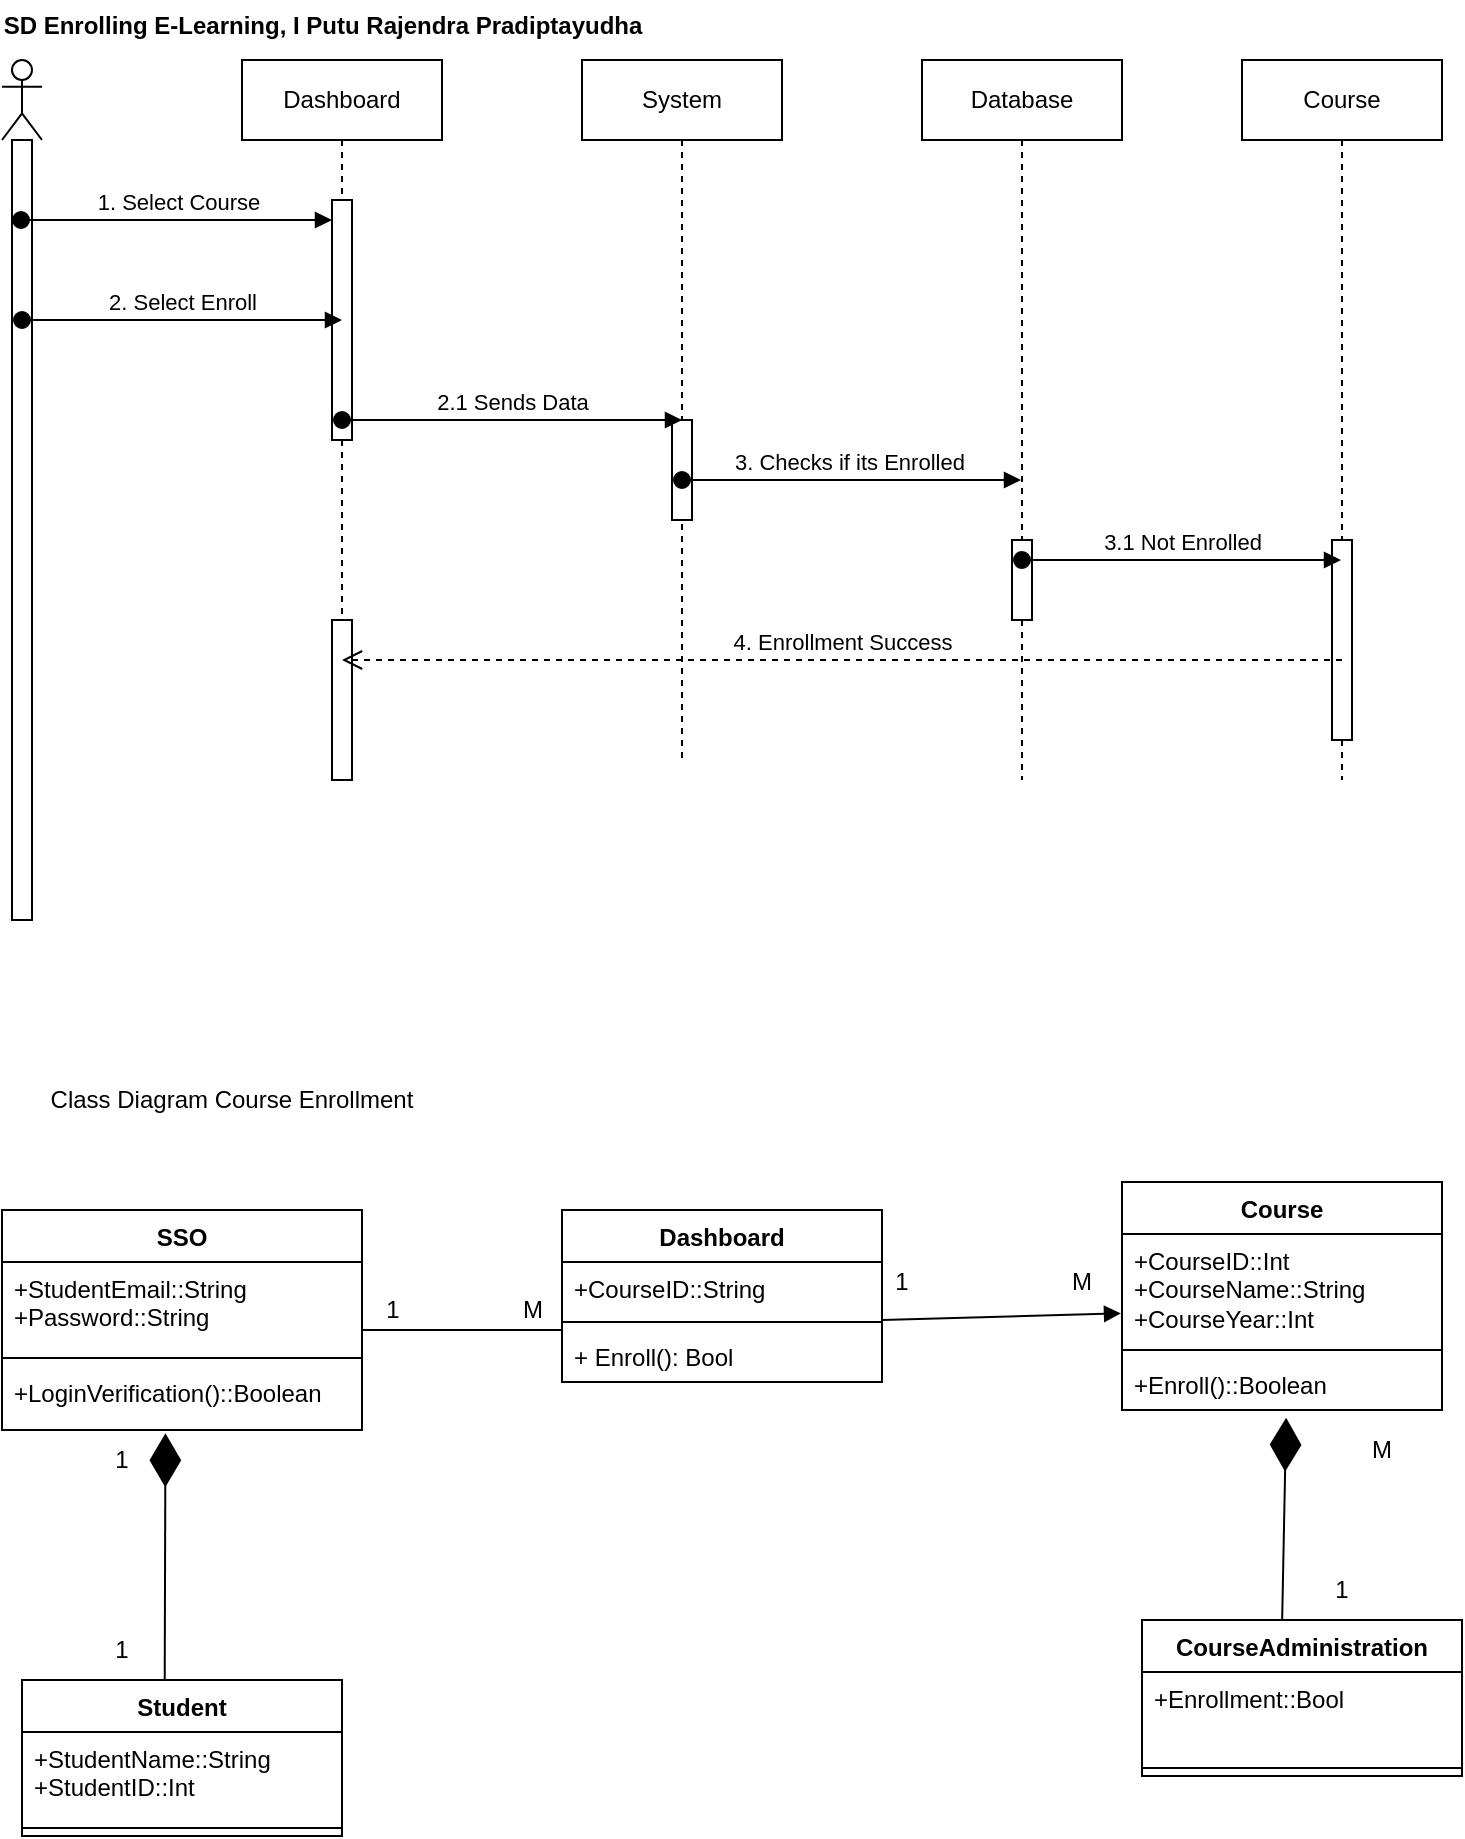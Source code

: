 <mxfile version="24.3.1" type="github">
  <diagram name="Page-1" id="bzlgv5gwnfcriH5inW2E">
    <mxGraphModel dx="1252" dy="507" grid="1" gridSize="10" guides="1" tooltips="1" connect="1" arrows="1" fold="1" page="1" pageScale="1" pageWidth="850" pageHeight="1100" math="0" shadow="0">
      <root>
        <mxCell id="0" />
        <mxCell id="1" parent="0" />
        <mxCell id="t3BQkBW6MMU1b42zqPdZ-1" value="" style="shape=umlLifeline;perimeter=lifelinePerimeter;whiteSpace=wrap;html=1;container=1;dropTarget=0;collapsible=0;recursiveResize=0;outlineConnect=0;portConstraint=eastwest;newEdgeStyle={&quot;curved&quot;:0,&quot;rounded&quot;:0};participant=umlActor;" parent="1" vertex="1">
          <mxGeometry x="20" y="30" width="20" height="430" as="geometry" />
        </mxCell>
        <mxCell id="t3BQkBW6MMU1b42zqPdZ-13" value="" style="html=1;points=[[0,0,0,0,5],[0,1,0,0,-5],[1,0,0,0,5],[1,1,0,0,-5]];perimeter=orthogonalPerimeter;outlineConnect=0;targetShapes=umlLifeline;portConstraint=eastwest;newEdgeStyle={&quot;curved&quot;:0,&quot;rounded&quot;:0};" parent="t3BQkBW6MMU1b42zqPdZ-1" vertex="1">
          <mxGeometry x="5" y="40" width="10" height="390" as="geometry" />
        </mxCell>
        <mxCell id="t3BQkBW6MMU1b42zqPdZ-2" value="Dashboard" style="shape=umlLifeline;perimeter=lifelinePerimeter;whiteSpace=wrap;html=1;container=1;dropTarget=0;collapsible=0;recursiveResize=0;outlineConnect=0;portConstraint=eastwest;newEdgeStyle={&quot;curved&quot;:0,&quot;rounded&quot;:0};" parent="1" vertex="1">
          <mxGeometry x="140" y="30" width="100" height="360" as="geometry" />
        </mxCell>
        <mxCell id="Pjfalv3s2IlQTckndLyj-1" value="" style="html=1;points=[[0,0,0,0,5],[0,1,0,0,-5],[1,0,0,0,5],[1,1,0,0,-5]];perimeter=orthogonalPerimeter;outlineConnect=0;targetShapes=umlLifeline;portConstraint=eastwest;newEdgeStyle={&quot;curved&quot;:0,&quot;rounded&quot;:0};" vertex="1" parent="t3BQkBW6MMU1b42zqPdZ-2">
          <mxGeometry x="45" y="70" width="10" height="120" as="geometry" />
        </mxCell>
        <mxCell id="Pjfalv3s2IlQTckndLyj-10" value="" style="html=1;points=[[0,0,0,0,5],[0,1,0,0,-5],[1,0,0,0,5],[1,1,0,0,-5]];perimeter=orthogonalPerimeter;outlineConnect=0;targetShapes=umlLifeline;portConstraint=eastwest;newEdgeStyle={&quot;curved&quot;:0,&quot;rounded&quot;:0};" vertex="1" parent="t3BQkBW6MMU1b42zqPdZ-2">
          <mxGeometry x="45" y="280" width="10" height="80" as="geometry" />
        </mxCell>
        <mxCell id="t3BQkBW6MMU1b42zqPdZ-3" value="System" style="shape=umlLifeline;perimeter=lifelinePerimeter;whiteSpace=wrap;html=1;container=1;dropTarget=0;collapsible=0;recursiveResize=0;outlineConnect=0;portConstraint=eastwest;newEdgeStyle={&quot;curved&quot;:0,&quot;rounded&quot;:0};" parent="1" vertex="1">
          <mxGeometry x="310" y="30" width="100" height="350" as="geometry" />
        </mxCell>
        <mxCell id="Pjfalv3s2IlQTckndLyj-2" value="" style="html=1;points=[[0,0,0,0,5],[0,1,0,0,-5],[1,0,0,0,5],[1,1,0,0,-5]];perimeter=orthogonalPerimeter;outlineConnect=0;targetShapes=umlLifeline;portConstraint=eastwest;newEdgeStyle={&quot;curved&quot;:0,&quot;rounded&quot;:0};" vertex="1" parent="t3BQkBW6MMU1b42zqPdZ-3">
          <mxGeometry x="45" y="180" width="10" height="50" as="geometry" />
        </mxCell>
        <mxCell id="t3BQkBW6MMU1b42zqPdZ-4" value="Database" style="shape=umlLifeline;perimeter=lifelinePerimeter;whiteSpace=wrap;html=1;container=1;dropTarget=0;collapsible=0;recursiveResize=0;outlineConnect=0;portConstraint=eastwest;newEdgeStyle={&quot;curved&quot;:0,&quot;rounded&quot;:0};" parent="1" vertex="1">
          <mxGeometry x="480" y="30" width="100" height="360" as="geometry" />
        </mxCell>
        <mxCell id="Pjfalv3s2IlQTckndLyj-4" value="" style="html=1;points=[[0,0,0,0,5],[0,1,0,0,-5],[1,0,0,0,5],[1,1,0,0,-5]];perimeter=orthogonalPerimeter;outlineConnect=0;targetShapes=umlLifeline;portConstraint=eastwest;newEdgeStyle={&quot;curved&quot;:0,&quot;rounded&quot;:0};" vertex="1" parent="t3BQkBW6MMU1b42zqPdZ-4">
          <mxGeometry x="45" y="240" width="10" height="40" as="geometry" />
        </mxCell>
        <mxCell id="t3BQkBW6MMU1b42zqPdZ-5" value="Course" style="shape=umlLifeline;perimeter=lifelinePerimeter;whiteSpace=wrap;html=1;container=1;dropTarget=0;collapsible=0;recursiveResize=0;outlineConnect=0;portConstraint=eastwest;newEdgeStyle={&quot;curved&quot;:0,&quot;rounded&quot;:0};" parent="1" vertex="1">
          <mxGeometry x="640" y="30" width="100" height="360" as="geometry" />
        </mxCell>
        <mxCell id="Pjfalv3s2IlQTckndLyj-8" value="" style="html=1;points=[[0,0,0,0,5],[0,1,0,0,-5],[1,0,0,0,5],[1,1,0,0,-5]];perimeter=orthogonalPerimeter;outlineConnect=0;targetShapes=umlLifeline;portConstraint=eastwest;newEdgeStyle={&quot;curved&quot;:0,&quot;rounded&quot;:0};" vertex="1" parent="t3BQkBW6MMU1b42zqPdZ-5">
          <mxGeometry x="45" y="240" width="10" height="100" as="geometry" />
        </mxCell>
        <mxCell id="t3BQkBW6MMU1b42zqPdZ-6" value="1. Select Course" style="html=1;verticalAlign=bottom;startArrow=oval;startFill=1;endArrow=block;startSize=8;curved=0;rounded=0;" parent="1" edge="1" target="Pjfalv3s2IlQTckndLyj-1">
          <mxGeometry width="60" relative="1" as="geometry">
            <mxPoint x="29.5" y="110" as="sourcePoint" />
            <mxPoint x="189.5" y="110" as="targetPoint" />
          </mxGeometry>
        </mxCell>
        <mxCell id="t3BQkBW6MMU1b42zqPdZ-7" value="2. Select Enroll" style="html=1;verticalAlign=bottom;startArrow=oval;startFill=1;endArrow=block;startSize=8;curved=0;rounded=0;" parent="1" edge="1">
          <mxGeometry width="60" relative="1" as="geometry">
            <mxPoint x="30" y="160" as="sourcePoint" />
            <mxPoint x="190" y="160" as="targetPoint" />
            <Array as="points">
              <mxPoint x="100" y="160" />
            </Array>
          </mxGeometry>
        </mxCell>
        <mxCell id="t3BQkBW6MMU1b42zqPdZ-8" value="2.1 Sends Data" style="html=1;verticalAlign=bottom;startArrow=oval;startFill=1;endArrow=block;startSize=8;curved=0;rounded=0;" parent="1" edge="1" source="t3BQkBW6MMU1b42zqPdZ-2">
          <mxGeometry width="60" relative="1" as="geometry">
            <mxPoint x="360" y="200" as="sourcePoint" />
            <mxPoint x="360" y="210" as="targetPoint" />
          </mxGeometry>
        </mxCell>
        <mxCell id="t3BQkBW6MMU1b42zqPdZ-14" value="SD Enrolling E-Learning, I Putu Rajendra Pradiptayudha" style="text;align=center;fontStyle=1;verticalAlign=middle;spacingLeft=3;spacingRight=3;strokeColor=none;rotatable=0;points=[[0,0.5],[1,0.5]];portConstraint=eastwest;html=1;" parent="1" vertex="1">
          <mxGeometry x="140" width="80" height="26" as="geometry" />
        </mxCell>
        <mxCell id="Pjfalv3s2IlQTckndLyj-3" value="3. Checks if its Enrolled&amp;nbsp;" style="html=1;verticalAlign=bottom;startArrow=oval;startFill=1;endArrow=block;startSize=8;curved=0;rounded=0;" edge="1" parent="1" target="t3BQkBW6MMU1b42zqPdZ-4">
          <mxGeometry width="60" relative="1" as="geometry">
            <mxPoint x="360" y="240" as="sourcePoint" />
            <mxPoint x="420" y="240" as="targetPoint" />
          </mxGeometry>
        </mxCell>
        <mxCell id="Pjfalv3s2IlQTckndLyj-5" value="3.1 Not Enrolled" style="html=1;verticalAlign=bottom;startArrow=oval;startFill=1;endArrow=block;startSize=8;curved=0;rounded=0;" edge="1" parent="1" target="t3BQkBW6MMU1b42zqPdZ-5">
          <mxGeometry width="60" relative="1" as="geometry">
            <mxPoint x="530" y="280" as="sourcePoint" />
            <mxPoint x="590" y="280" as="targetPoint" />
          </mxGeometry>
        </mxCell>
        <mxCell id="Pjfalv3s2IlQTckndLyj-9" value="4. Enrollment Success" style="html=1;verticalAlign=bottom;endArrow=open;dashed=1;endSize=8;curved=0;rounded=0;" edge="1" parent="1" target="t3BQkBW6MMU1b42zqPdZ-2">
          <mxGeometry relative="1" as="geometry">
            <mxPoint x="690" y="330" as="sourcePoint" />
            <mxPoint x="610" y="330" as="targetPoint" />
          </mxGeometry>
        </mxCell>
        <mxCell id="Pjfalv3s2IlQTckndLyj-18" value="" style="line;strokeWidth=1;rotatable=0;dashed=0;labelPosition=right;align=left;verticalAlign=middle;spacingTop=0;spacingLeft=6;points=[];portConstraint=eastwest;" vertex="1" parent="1">
          <mxGeometry x="200" y="660" width="100" height="10" as="geometry" />
        </mxCell>
        <mxCell id="Pjfalv3s2IlQTckndLyj-19" value="1" style="text;html=1;align=center;verticalAlign=middle;resizable=0;points=[];autosize=1;strokeColor=none;fillColor=none;" vertex="1" parent="1">
          <mxGeometry x="200" y="640" width="30" height="30" as="geometry" />
        </mxCell>
        <mxCell id="Pjfalv3s2IlQTckndLyj-20" value="1" style="text;html=1;align=center;verticalAlign=middle;whiteSpace=wrap;rounded=0;" vertex="1" parent="1">
          <mxGeometry x="440" y="626" width="60" height="30" as="geometry" />
        </mxCell>
        <mxCell id="Pjfalv3s2IlQTckndLyj-24" value="CourseAdministration" style="swimlane;fontStyle=1;align=center;verticalAlign=top;childLayout=stackLayout;horizontal=1;startSize=26;horizontalStack=0;resizeParent=1;resizeParentMax=0;resizeLast=0;collapsible=1;marginBottom=0;whiteSpace=wrap;html=1;" vertex="1" parent="1">
          <mxGeometry x="590" y="810" width="160" height="78" as="geometry" />
        </mxCell>
        <mxCell id="Pjfalv3s2IlQTckndLyj-25" value="&lt;div&gt;+Enrollment::Bool&lt;/div&gt;" style="text;strokeColor=none;fillColor=none;align=left;verticalAlign=top;spacingLeft=4;spacingRight=4;overflow=hidden;rotatable=0;points=[[0,0.5],[1,0.5]];portConstraint=eastwest;whiteSpace=wrap;html=1;" vertex="1" parent="Pjfalv3s2IlQTckndLyj-24">
          <mxGeometry y="26" width="160" height="44" as="geometry" />
        </mxCell>
        <mxCell id="Pjfalv3s2IlQTckndLyj-26" value="" style="line;strokeWidth=1;fillColor=none;align=left;verticalAlign=middle;spacingTop=-1;spacingLeft=3;spacingRight=3;rotatable=0;labelPosition=right;points=[];portConstraint=eastwest;strokeColor=inherit;" vertex="1" parent="Pjfalv3s2IlQTckndLyj-24">
          <mxGeometry y="70" width="160" height="8" as="geometry" />
        </mxCell>
        <mxCell id="Pjfalv3s2IlQTckndLyj-29" value="SSO" style="swimlane;fontStyle=1;align=center;verticalAlign=top;childLayout=stackLayout;horizontal=1;startSize=26;horizontalStack=0;resizeParent=1;resizeParentMax=0;resizeLast=0;collapsible=1;marginBottom=0;whiteSpace=wrap;html=1;" vertex="1" parent="1">
          <mxGeometry x="20" y="605" width="180" height="110" as="geometry" />
        </mxCell>
        <mxCell id="Pjfalv3s2IlQTckndLyj-30" value="+StudentEmail::String&lt;div&gt;+Password::String&lt;/div&gt;" style="text;strokeColor=none;fillColor=none;align=left;verticalAlign=top;spacingLeft=4;spacingRight=4;overflow=hidden;rotatable=0;points=[[0,0.5],[1,0.5]];portConstraint=eastwest;whiteSpace=wrap;html=1;" vertex="1" parent="Pjfalv3s2IlQTckndLyj-29">
          <mxGeometry y="26" width="180" height="44" as="geometry" />
        </mxCell>
        <mxCell id="Pjfalv3s2IlQTckndLyj-31" value="" style="line;strokeWidth=1;fillColor=none;align=left;verticalAlign=middle;spacingTop=-1;spacingLeft=3;spacingRight=3;rotatable=0;labelPosition=right;points=[];portConstraint=eastwest;strokeColor=inherit;" vertex="1" parent="Pjfalv3s2IlQTckndLyj-29">
          <mxGeometry y="70" width="180" height="8" as="geometry" />
        </mxCell>
        <mxCell id="Pjfalv3s2IlQTckndLyj-32" value="+LoginVerification()::Boolean" style="text;strokeColor=none;fillColor=none;align=left;verticalAlign=top;spacingLeft=4;spacingRight=4;overflow=hidden;rotatable=0;points=[[0,0.5],[1,0.5]];portConstraint=eastwest;whiteSpace=wrap;html=1;" vertex="1" parent="Pjfalv3s2IlQTckndLyj-29">
          <mxGeometry y="78" width="180" height="32" as="geometry" />
        </mxCell>
        <mxCell id="Pjfalv3s2IlQTckndLyj-33" value="" style="endArrow=diamondThin;endFill=1;endSize=24;html=1;rounded=0;exitX=0.446;exitY=0.002;exitDx=0;exitDy=0;exitPerimeter=0;entryX=0.454;entryY=1.051;entryDx=0;entryDy=0;entryPerimeter=0;" edge="1" parent="1" source="Pjfalv3s2IlQTckndLyj-34" target="Pjfalv3s2IlQTckndLyj-32">
          <mxGeometry width="160" relative="1" as="geometry">
            <mxPoint x="120" y="830" as="sourcePoint" />
            <mxPoint x="120" y="840" as="targetPoint" />
            <Array as="points" />
          </mxGeometry>
        </mxCell>
        <mxCell id="Pjfalv3s2IlQTckndLyj-34" value="Student" style="swimlane;fontStyle=1;align=center;verticalAlign=top;childLayout=stackLayout;horizontal=1;startSize=26;horizontalStack=0;resizeParent=1;resizeParentMax=0;resizeLast=0;collapsible=1;marginBottom=0;whiteSpace=wrap;html=1;" vertex="1" parent="1">
          <mxGeometry x="30" y="840" width="160" height="78" as="geometry" />
        </mxCell>
        <mxCell id="Pjfalv3s2IlQTckndLyj-35" value="+StudentName::String&lt;div&gt;+StudentID::Int&lt;br&gt;&lt;div&gt;&lt;br&gt;&lt;/div&gt;&lt;/div&gt;" style="text;strokeColor=none;fillColor=none;align=left;verticalAlign=top;spacingLeft=4;spacingRight=4;overflow=hidden;rotatable=0;points=[[0,0.5],[1,0.5]];portConstraint=eastwest;whiteSpace=wrap;html=1;" vertex="1" parent="Pjfalv3s2IlQTckndLyj-34">
          <mxGeometry y="26" width="160" height="44" as="geometry" />
        </mxCell>
        <mxCell id="Pjfalv3s2IlQTckndLyj-36" value="" style="line;strokeWidth=1;fillColor=none;align=left;verticalAlign=middle;spacingTop=-1;spacingLeft=3;spacingRight=3;rotatable=0;labelPosition=right;points=[];portConstraint=eastwest;strokeColor=inherit;" vertex="1" parent="Pjfalv3s2IlQTckndLyj-34">
          <mxGeometry y="70" width="160" height="8" as="geometry" />
        </mxCell>
        <mxCell id="Pjfalv3s2IlQTckndLyj-39" value="1" style="text;html=1;align=center;verticalAlign=middle;whiteSpace=wrap;rounded=0;" vertex="1" parent="1">
          <mxGeometry x="50" y="715" width="60" height="30" as="geometry" />
        </mxCell>
        <mxCell id="Pjfalv3s2IlQTckndLyj-40" value="1" style="text;html=1;align=center;verticalAlign=middle;whiteSpace=wrap;rounded=0;" vertex="1" parent="1">
          <mxGeometry x="50" y="810" width="60" height="30" as="geometry" />
        </mxCell>
        <mxCell id="Pjfalv3s2IlQTckndLyj-41" value="Course" style="swimlane;fontStyle=1;align=center;verticalAlign=top;childLayout=stackLayout;horizontal=1;startSize=26;horizontalStack=0;resizeParent=1;resizeParentMax=0;resizeLast=0;collapsible=1;marginBottom=0;whiteSpace=wrap;html=1;" vertex="1" parent="1">
          <mxGeometry x="580" y="591" width="160" height="114" as="geometry" />
        </mxCell>
        <mxCell id="Pjfalv3s2IlQTckndLyj-42" value="+CourseID::Int&lt;div&gt;+CourseName::String&lt;br&gt;+CourseYear::Int&lt;/div&gt;" style="text;strokeColor=none;fillColor=none;align=left;verticalAlign=top;spacingLeft=4;spacingRight=4;overflow=hidden;rotatable=0;points=[[0,0.5],[1,0.5]];portConstraint=eastwest;whiteSpace=wrap;html=1;" vertex="1" parent="Pjfalv3s2IlQTckndLyj-41">
          <mxGeometry y="26" width="160" height="54" as="geometry" />
        </mxCell>
        <mxCell id="Pjfalv3s2IlQTckndLyj-43" value="" style="line;strokeWidth=1;fillColor=none;align=left;verticalAlign=middle;spacingTop=-1;spacingLeft=3;spacingRight=3;rotatable=0;labelPosition=right;points=[];portConstraint=eastwest;strokeColor=inherit;" vertex="1" parent="Pjfalv3s2IlQTckndLyj-41">
          <mxGeometry y="80" width="160" height="8" as="geometry" />
        </mxCell>
        <mxCell id="Pjfalv3s2IlQTckndLyj-44" value="+Enroll()::Boolean" style="text;strokeColor=none;fillColor=none;align=left;verticalAlign=top;spacingLeft=4;spacingRight=4;overflow=hidden;rotatable=0;points=[[0,0.5],[1,0.5]];portConstraint=eastwest;whiteSpace=wrap;html=1;" vertex="1" parent="Pjfalv3s2IlQTckndLyj-41">
          <mxGeometry y="88" width="160" height="26" as="geometry" />
        </mxCell>
        <mxCell id="Pjfalv3s2IlQTckndLyj-45" value="" style="endArrow=diamondThin;endFill=1;endSize=24;html=1;rounded=0;exitX=0.438;exitY=0;exitDx=0;exitDy=0;exitPerimeter=0;entryX=0.513;entryY=1.15;entryDx=0;entryDy=0;entryPerimeter=0;" edge="1" parent="1" source="Pjfalv3s2IlQTckndLyj-24" target="Pjfalv3s2IlQTckndLyj-44">
          <mxGeometry width="160" relative="1" as="geometry">
            <mxPoint x="111" y="850" as="sourcePoint" />
            <mxPoint x="112" y="727" as="targetPoint" />
            <Array as="points" />
          </mxGeometry>
        </mxCell>
        <mxCell id="Pjfalv3s2IlQTckndLyj-47" value="1" style="text;html=1;align=center;verticalAlign=middle;whiteSpace=wrap;rounded=0;" vertex="1" parent="1">
          <mxGeometry x="660" y="780" width="60" height="30" as="geometry" />
        </mxCell>
        <mxCell id="Pjfalv3s2IlQTckndLyj-48" value="M" style="text;html=1;align=center;verticalAlign=middle;whiteSpace=wrap;rounded=0;" vertex="1" parent="1">
          <mxGeometry x="530" y="626" width="60" height="30" as="geometry" />
        </mxCell>
        <mxCell id="Pjfalv3s2IlQTckndLyj-49" value="Class Diagram Course Enrollment" style="text;html=1;align=center;verticalAlign=middle;whiteSpace=wrap;rounded=0;" vertex="1" parent="1">
          <mxGeometry x="40" y="520" width="190" height="60" as="geometry" />
        </mxCell>
        <mxCell id="Pjfalv3s2IlQTckndLyj-51" value="Dashboard" style="swimlane;fontStyle=1;align=center;verticalAlign=top;childLayout=stackLayout;horizontal=1;startSize=26;horizontalStack=0;resizeParent=1;resizeParentMax=0;resizeLast=0;collapsible=1;marginBottom=0;whiteSpace=wrap;html=1;" vertex="1" parent="1">
          <mxGeometry x="300" y="605" width="160" height="86" as="geometry" />
        </mxCell>
        <mxCell id="Pjfalv3s2IlQTckndLyj-52" value="+CourseID::String" style="text;strokeColor=none;fillColor=none;align=left;verticalAlign=top;spacingLeft=4;spacingRight=4;overflow=hidden;rotatable=0;points=[[0,0.5],[1,0.5]];portConstraint=eastwest;whiteSpace=wrap;html=1;" vertex="1" parent="Pjfalv3s2IlQTckndLyj-51">
          <mxGeometry y="26" width="160" height="26" as="geometry" />
        </mxCell>
        <mxCell id="Pjfalv3s2IlQTckndLyj-53" value="" style="line;strokeWidth=1;fillColor=none;align=left;verticalAlign=middle;spacingTop=-1;spacingLeft=3;spacingRight=3;rotatable=0;labelPosition=right;points=[];portConstraint=eastwest;strokeColor=inherit;" vertex="1" parent="Pjfalv3s2IlQTckndLyj-51">
          <mxGeometry y="52" width="160" height="8" as="geometry" />
        </mxCell>
        <mxCell id="Pjfalv3s2IlQTckndLyj-54" value="+ Enroll(): Bool" style="text;strokeColor=none;fillColor=none;align=left;verticalAlign=top;spacingLeft=4;spacingRight=4;overflow=hidden;rotatable=0;points=[[0,0.5],[1,0.5]];portConstraint=eastwest;whiteSpace=wrap;html=1;" vertex="1" parent="Pjfalv3s2IlQTckndLyj-51">
          <mxGeometry y="60" width="160" height="26" as="geometry" />
        </mxCell>
        <mxCell id="Pjfalv3s2IlQTckndLyj-59" value="" style="html=1;verticalAlign=bottom;endArrow=block;curved=0;rounded=0;entryX=-0.003;entryY=0.735;entryDx=0;entryDy=0;entryPerimeter=0;" edge="1" parent="1" target="Pjfalv3s2IlQTckndLyj-42">
          <mxGeometry width="80" relative="1" as="geometry">
            <mxPoint x="460" y="660" as="sourcePoint" />
            <mxPoint x="520" y="660" as="targetPoint" />
          </mxGeometry>
        </mxCell>
        <mxCell id="Pjfalv3s2IlQTckndLyj-61" value="M" style="text;html=1;align=center;verticalAlign=middle;whiteSpace=wrap;rounded=0;" vertex="1" parent="1">
          <mxGeometry x="680" y="710" width="60" height="30" as="geometry" />
        </mxCell>
        <mxCell id="Pjfalv3s2IlQTckndLyj-62" value="M" style="text;html=1;align=center;verticalAlign=middle;resizable=0;points=[];autosize=1;strokeColor=none;fillColor=none;" vertex="1" parent="1">
          <mxGeometry x="270" y="640" width="30" height="30" as="geometry" />
        </mxCell>
      </root>
    </mxGraphModel>
  </diagram>
</mxfile>
